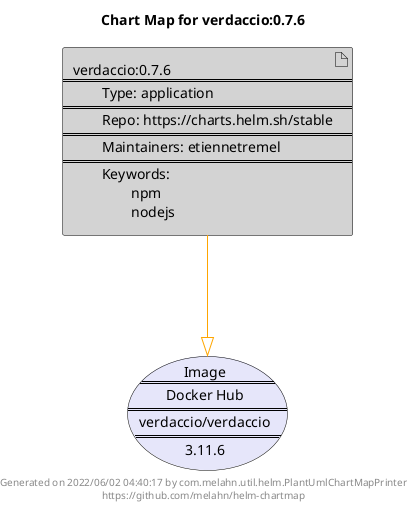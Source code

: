 @startuml
skinparam linetype ortho
skinparam backgroundColor white
skinparam usecaseBorderColor black
skinparam usecaseArrowColor LightSlateGray
skinparam artifactBorderColor black
skinparam artifactArrowColor LightSlateGray

title Chart Map for verdaccio:0.7.6

'There is one referenced Helm Chart
artifact "verdaccio:0.7.6\n====\n\tType: application\n====\n\tRepo: https://charts.helm.sh/stable\n====\n\tMaintainers: etiennetremel\n====\n\tKeywords: \n\t\tnpm\n\t\tnodejs" as verdaccio_0_7_6 #LightGray

'There is one referenced Docker Image
usecase "Image\n====\nDocker Hub\n====\nverdaccio/verdaccio\n====\n3.11.6" as verdaccio_verdaccio_3_11_6 #Lavender

'Chart Dependencies
verdaccio_0_7_6--[#orange]-|>verdaccio_verdaccio_3_11_6

center footer Generated on 2022/06/02 04:40:17 by com.melahn.util.helm.PlantUmlChartMapPrinter\nhttps://github.com/melahn/helm-chartmap
@enduml
